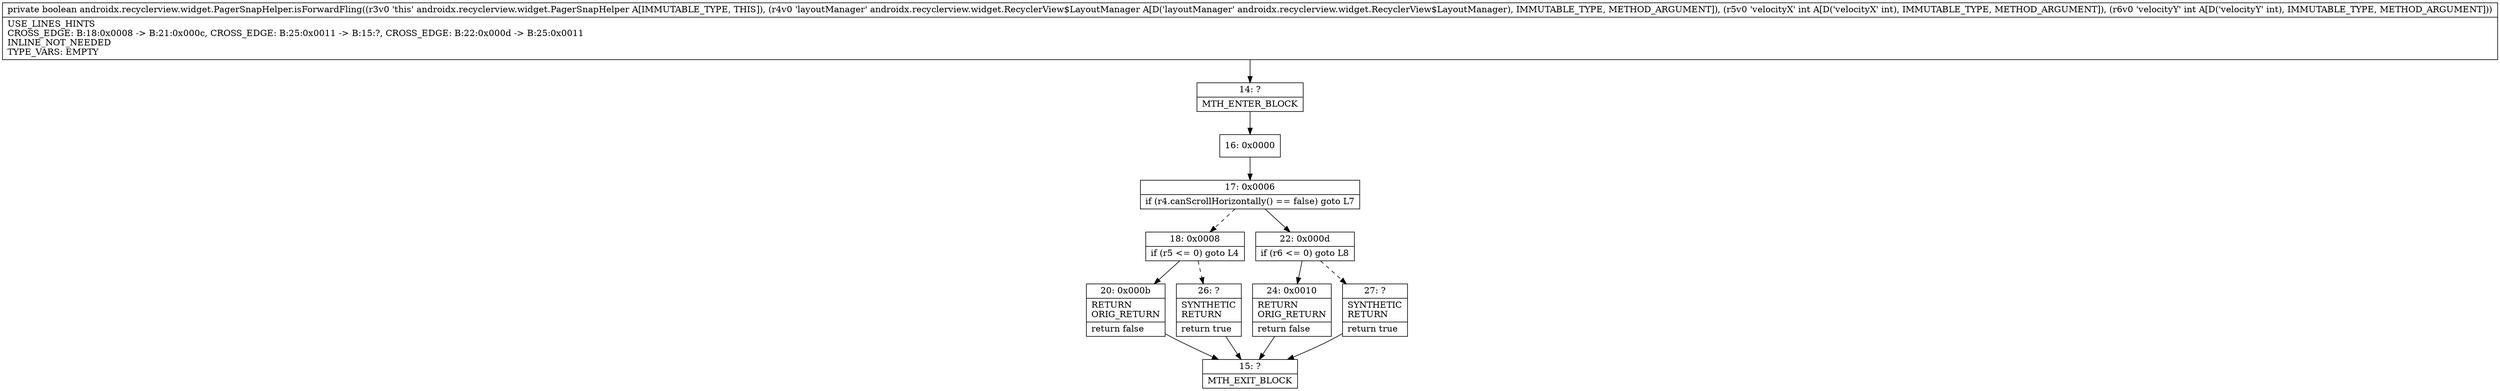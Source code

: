 digraph "CFG forandroidx.recyclerview.widget.PagerSnapHelper.isForwardFling(Landroidx\/recyclerview\/widget\/RecyclerView$LayoutManager;II)Z" {
Node_14 [shape=record,label="{14\:\ ?|MTH_ENTER_BLOCK\l}"];
Node_16 [shape=record,label="{16\:\ 0x0000}"];
Node_17 [shape=record,label="{17\:\ 0x0006|if (r4.canScrollHorizontally() == false) goto L7\l}"];
Node_18 [shape=record,label="{18\:\ 0x0008|if (r5 \<= 0) goto L4\l}"];
Node_20 [shape=record,label="{20\:\ 0x000b|RETURN\lORIG_RETURN\l|return false\l}"];
Node_15 [shape=record,label="{15\:\ ?|MTH_EXIT_BLOCK\l}"];
Node_26 [shape=record,label="{26\:\ ?|SYNTHETIC\lRETURN\l|return true\l}"];
Node_22 [shape=record,label="{22\:\ 0x000d|if (r6 \<= 0) goto L8\l}"];
Node_24 [shape=record,label="{24\:\ 0x0010|RETURN\lORIG_RETURN\l|return false\l}"];
Node_27 [shape=record,label="{27\:\ ?|SYNTHETIC\lRETURN\l|return true\l}"];
MethodNode[shape=record,label="{private boolean androidx.recyclerview.widget.PagerSnapHelper.isForwardFling((r3v0 'this' androidx.recyclerview.widget.PagerSnapHelper A[IMMUTABLE_TYPE, THIS]), (r4v0 'layoutManager' androidx.recyclerview.widget.RecyclerView$LayoutManager A[D('layoutManager' androidx.recyclerview.widget.RecyclerView$LayoutManager), IMMUTABLE_TYPE, METHOD_ARGUMENT]), (r5v0 'velocityX' int A[D('velocityX' int), IMMUTABLE_TYPE, METHOD_ARGUMENT]), (r6v0 'velocityY' int A[D('velocityY' int), IMMUTABLE_TYPE, METHOD_ARGUMENT]))  | USE_LINES_HINTS\lCROSS_EDGE: B:18:0x0008 \-\> B:21:0x000c, CROSS_EDGE: B:25:0x0011 \-\> B:15:?, CROSS_EDGE: B:22:0x000d \-\> B:25:0x0011\lINLINE_NOT_NEEDED\lTYPE_VARS: EMPTY\l}"];
MethodNode -> Node_14;Node_14 -> Node_16;
Node_16 -> Node_17;
Node_17 -> Node_18[style=dashed];
Node_17 -> Node_22;
Node_18 -> Node_20;
Node_18 -> Node_26[style=dashed];
Node_20 -> Node_15;
Node_26 -> Node_15;
Node_22 -> Node_24;
Node_22 -> Node_27[style=dashed];
Node_24 -> Node_15;
Node_27 -> Node_15;
}

